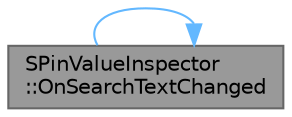 digraph "SPinValueInspector::OnSearchTextChanged"
{
 // INTERACTIVE_SVG=YES
 // LATEX_PDF_SIZE
  bgcolor="transparent";
  edge [fontname=Helvetica,fontsize=10,labelfontname=Helvetica,labelfontsize=10];
  node [fontname=Helvetica,fontsize=10,shape=box,height=0.2,width=0.4];
  rankdir="LR";
  Node1 [id="Node000001",label="SPinValueInspector\l::OnSearchTextChanged",height=0.2,width=0.4,color="gray40", fillcolor="grey60", style="filled", fontcolor="black",tooltip="Passes SearchText through to tree view."];
  Node1 -> Node1 [id="edge1_Node000001_Node000001",color="steelblue1",style="solid",tooltip=" "];
}
